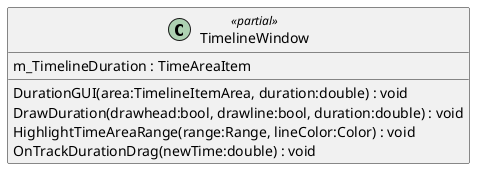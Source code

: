 @startuml
class TimelineWindow <<partial>> {
    m_TimelineDuration : TimeAreaItem
    DurationGUI(area:TimelineItemArea, duration:double) : void
    DrawDuration(drawhead:bool, drawline:bool, duration:double) : void
    HighlightTimeAreaRange(range:Range, lineColor:Color) : void
    OnTrackDurationDrag(newTime:double) : void
}
@enduml
